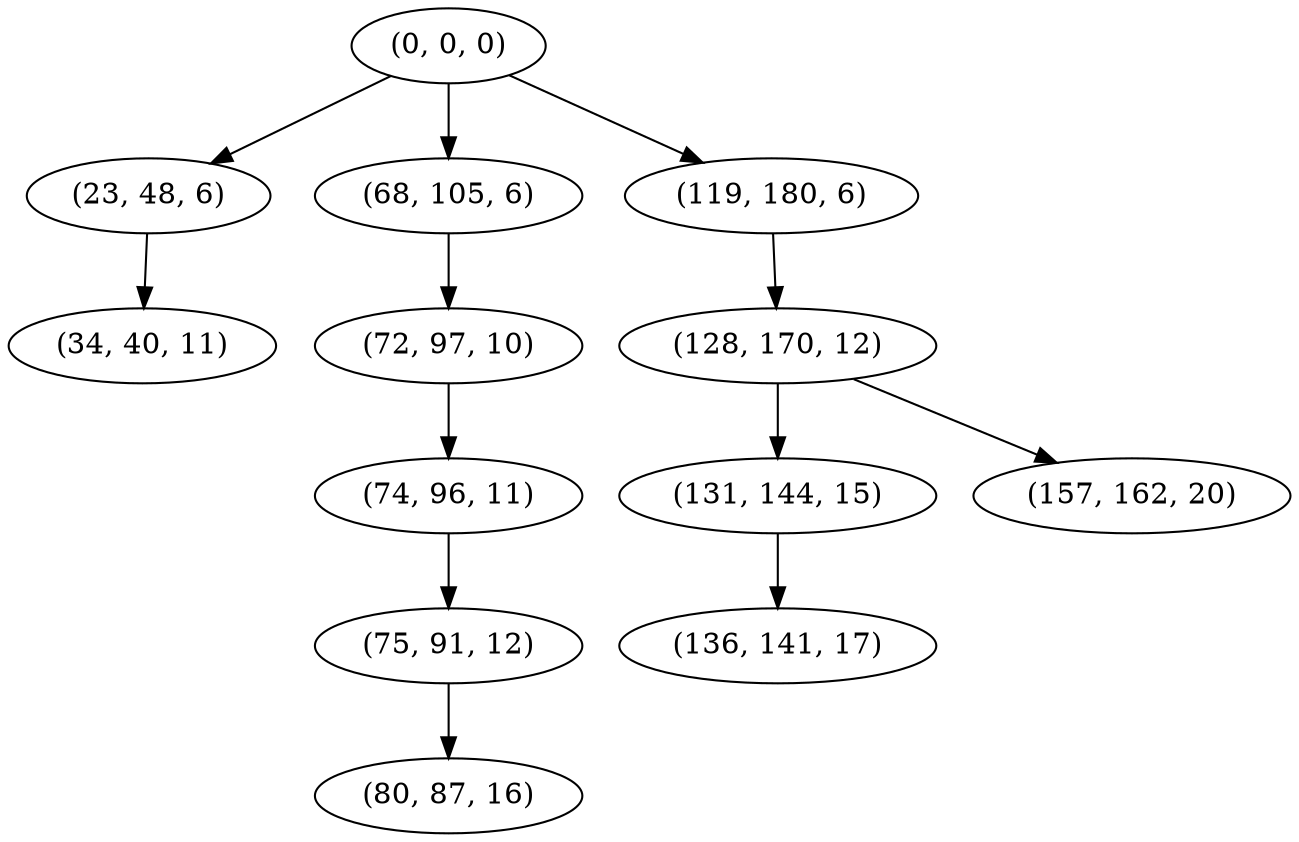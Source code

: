 digraph tree {
    "(0, 0, 0)";
    "(23, 48, 6)";
    "(34, 40, 11)";
    "(68, 105, 6)";
    "(72, 97, 10)";
    "(74, 96, 11)";
    "(75, 91, 12)";
    "(80, 87, 16)";
    "(119, 180, 6)";
    "(128, 170, 12)";
    "(131, 144, 15)";
    "(136, 141, 17)";
    "(157, 162, 20)";
    "(0, 0, 0)" -> "(23, 48, 6)";
    "(0, 0, 0)" -> "(68, 105, 6)";
    "(0, 0, 0)" -> "(119, 180, 6)";
    "(23, 48, 6)" -> "(34, 40, 11)";
    "(68, 105, 6)" -> "(72, 97, 10)";
    "(72, 97, 10)" -> "(74, 96, 11)";
    "(74, 96, 11)" -> "(75, 91, 12)";
    "(75, 91, 12)" -> "(80, 87, 16)";
    "(119, 180, 6)" -> "(128, 170, 12)";
    "(128, 170, 12)" -> "(131, 144, 15)";
    "(128, 170, 12)" -> "(157, 162, 20)";
    "(131, 144, 15)" -> "(136, 141, 17)";
}
